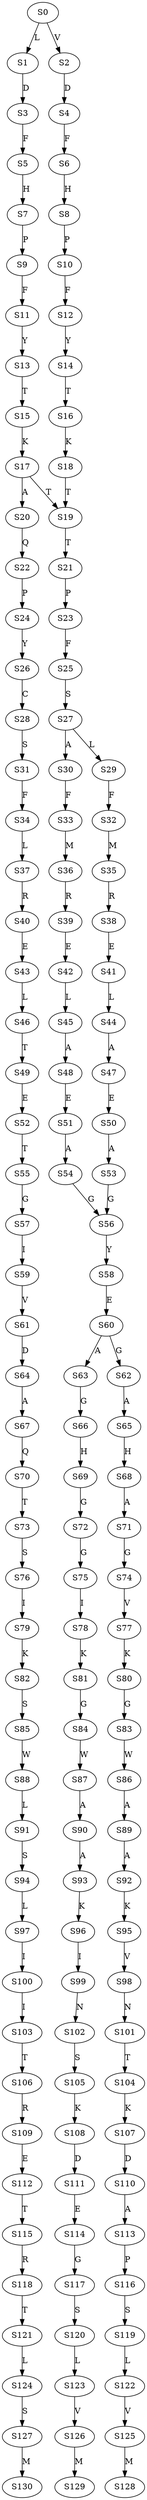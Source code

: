 strict digraph  {
	S0 -> S1 [ label = L ];
	S0 -> S2 [ label = V ];
	S1 -> S3 [ label = D ];
	S2 -> S4 [ label = D ];
	S3 -> S5 [ label = F ];
	S4 -> S6 [ label = F ];
	S5 -> S7 [ label = H ];
	S6 -> S8 [ label = H ];
	S7 -> S9 [ label = P ];
	S8 -> S10 [ label = P ];
	S9 -> S11 [ label = F ];
	S10 -> S12 [ label = F ];
	S11 -> S13 [ label = Y ];
	S12 -> S14 [ label = Y ];
	S13 -> S15 [ label = T ];
	S14 -> S16 [ label = T ];
	S15 -> S17 [ label = K ];
	S16 -> S18 [ label = K ];
	S17 -> S19 [ label = T ];
	S17 -> S20 [ label = A ];
	S18 -> S19 [ label = T ];
	S19 -> S21 [ label = T ];
	S20 -> S22 [ label = Q ];
	S21 -> S23 [ label = P ];
	S22 -> S24 [ label = P ];
	S23 -> S25 [ label = F ];
	S24 -> S26 [ label = Y ];
	S25 -> S27 [ label = S ];
	S26 -> S28 [ label = C ];
	S27 -> S29 [ label = L ];
	S27 -> S30 [ label = A ];
	S28 -> S31 [ label = S ];
	S29 -> S32 [ label = F ];
	S30 -> S33 [ label = F ];
	S31 -> S34 [ label = F ];
	S32 -> S35 [ label = M ];
	S33 -> S36 [ label = M ];
	S34 -> S37 [ label = L ];
	S35 -> S38 [ label = R ];
	S36 -> S39 [ label = R ];
	S37 -> S40 [ label = R ];
	S38 -> S41 [ label = E ];
	S39 -> S42 [ label = E ];
	S40 -> S43 [ label = E ];
	S41 -> S44 [ label = L ];
	S42 -> S45 [ label = L ];
	S43 -> S46 [ label = L ];
	S44 -> S47 [ label = A ];
	S45 -> S48 [ label = A ];
	S46 -> S49 [ label = T ];
	S47 -> S50 [ label = E ];
	S48 -> S51 [ label = E ];
	S49 -> S52 [ label = E ];
	S50 -> S53 [ label = A ];
	S51 -> S54 [ label = A ];
	S52 -> S55 [ label = T ];
	S53 -> S56 [ label = G ];
	S54 -> S56 [ label = G ];
	S55 -> S57 [ label = G ];
	S56 -> S58 [ label = Y ];
	S57 -> S59 [ label = I ];
	S58 -> S60 [ label = E ];
	S59 -> S61 [ label = V ];
	S60 -> S62 [ label = G ];
	S60 -> S63 [ label = A ];
	S61 -> S64 [ label = D ];
	S62 -> S65 [ label = A ];
	S63 -> S66 [ label = G ];
	S64 -> S67 [ label = A ];
	S65 -> S68 [ label = H ];
	S66 -> S69 [ label = H ];
	S67 -> S70 [ label = Q ];
	S68 -> S71 [ label = A ];
	S69 -> S72 [ label = G ];
	S70 -> S73 [ label = T ];
	S71 -> S74 [ label = G ];
	S72 -> S75 [ label = G ];
	S73 -> S76 [ label = S ];
	S74 -> S77 [ label = V ];
	S75 -> S78 [ label = I ];
	S76 -> S79 [ label = I ];
	S77 -> S80 [ label = K ];
	S78 -> S81 [ label = K ];
	S79 -> S82 [ label = K ];
	S80 -> S83 [ label = G ];
	S81 -> S84 [ label = G ];
	S82 -> S85 [ label = S ];
	S83 -> S86 [ label = W ];
	S84 -> S87 [ label = W ];
	S85 -> S88 [ label = W ];
	S86 -> S89 [ label = A ];
	S87 -> S90 [ label = A ];
	S88 -> S91 [ label = L ];
	S89 -> S92 [ label = A ];
	S90 -> S93 [ label = A ];
	S91 -> S94 [ label = S ];
	S92 -> S95 [ label = K ];
	S93 -> S96 [ label = K ];
	S94 -> S97 [ label = L ];
	S95 -> S98 [ label = V ];
	S96 -> S99 [ label = I ];
	S97 -> S100 [ label = I ];
	S98 -> S101 [ label = N ];
	S99 -> S102 [ label = N ];
	S100 -> S103 [ label = I ];
	S101 -> S104 [ label = T ];
	S102 -> S105 [ label = S ];
	S103 -> S106 [ label = T ];
	S104 -> S107 [ label = K ];
	S105 -> S108 [ label = K ];
	S106 -> S109 [ label = R ];
	S107 -> S110 [ label = D ];
	S108 -> S111 [ label = D ];
	S109 -> S112 [ label = E ];
	S110 -> S113 [ label = A ];
	S111 -> S114 [ label = E ];
	S112 -> S115 [ label = T ];
	S113 -> S116 [ label = P ];
	S114 -> S117 [ label = G ];
	S115 -> S118 [ label = R ];
	S116 -> S119 [ label = S ];
	S117 -> S120 [ label = S ];
	S118 -> S121 [ label = T ];
	S119 -> S122 [ label = L ];
	S120 -> S123 [ label = L ];
	S121 -> S124 [ label = L ];
	S122 -> S125 [ label = V ];
	S123 -> S126 [ label = V ];
	S124 -> S127 [ label = S ];
	S125 -> S128 [ label = M ];
	S126 -> S129 [ label = M ];
	S127 -> S130 [ label = M ];
}
